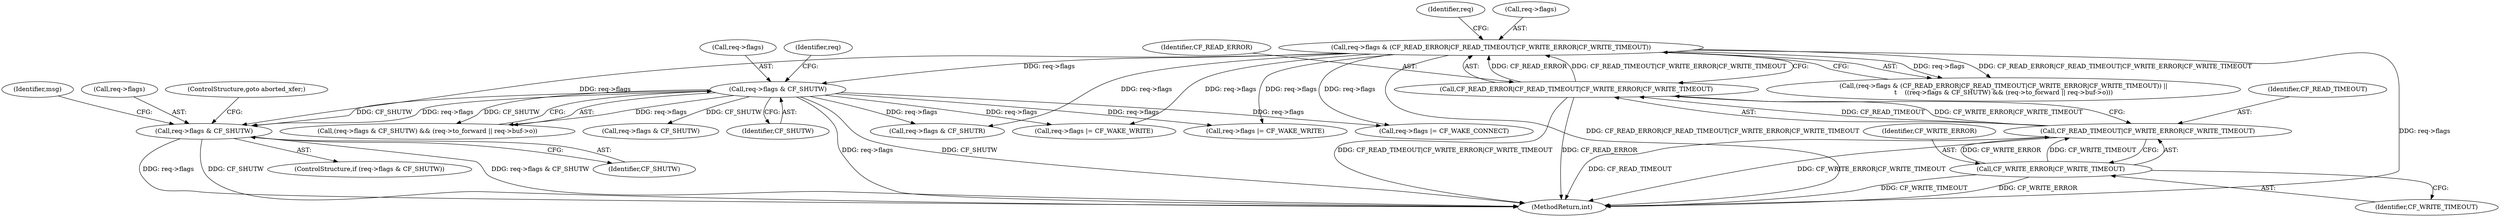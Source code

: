digraph "0_haproxy_b4d05093bc89f71377230228007e69a1434c1a0c_0@pointer" {
"1000561" [label="(Call,req->flags & CF_SHUTW)"];
"1000177" [label="(Call,req->flags & CF_SHUTW)"];
"1000165" [label="(Call,req->flags & (CF_READ_ERROR|CF_READ_TIMEOUT|CF_WRITE_ERROR|CF_WRITE_TIMEOUT))"];
"1000169" [label="(Call,CF_READ_ERROR|CF_READ_TIMEOUT|CF_WRITE_ERROR|CF_WRITE_TIMEOUT)"];
"1000171" [label="(Call,CF_READ_TIMEOUT|CF_WRITE_ERROR|CF_WRITE_TIMEOUT)"];
"1000173" [label="(Call,CF_WRITE_ERROR|CF_WRITE_TIMEOUT)"];
"1000561" [label="(Call,req->flags & CF_SHUTW)"];
"1000571" [label="(Identifier,msg)"];
"1000184" [label="(Identifier,req)"];
"1000667" [label="(Call,req->flags & CF_SHUTR)"];
"1000170" [label="(Identifier,CF_READ_ERROR)"];
"1000179" [label="(Identifier,req)"];
"1000565" [label="(Identifier,CF_SHUTW)"];
"1000166" [label="(Call,req->flags)"];
"1000560" [label="(ControlStructure,if (req->flags & CF_SHUTW))"];
"1000174" [label="(Identifier,CF_WRITE_ERROR)"];
"1000178" [label="(Call,req->flags)"];
"1000173" [label="(Call,CF_WRITE_ERROR|CF_WRITE_TIMEOUT)"];
"1001006" [label="(MethodReturn,int)"];
"1000176" [label="(Call,(req->flags & CF_SHUTW) && (req->to_forward || req->buf->o))"];
"1000320" [label="(Call,req->flags |= CF_WAKE_WRITE)"];
"1000562" [label="(Call,req->flags)"];
"1000744" [label="(Call,req->flags & CF_SHUTW)"];
"1000165" [label="(Call,req->flags & (CF_READ_ERROR|CF_READ_TIMEOUT|CF_WRITE_ERROR|CF_WRITE_TIMEOUT))"];
"1000175" [label="(Identifier,CF_WRITE_TIMEOUT)"];
"1000172" [label="(Identifier,CF_READ_TIMEOUT)"];
"1000289" [label="(Call,req->flags |= CF_WAKE_WRITE)"];
"1000181" [label="(Identifier,CF_SHUTW)"];
"1000271" [label="(Call,req->flags |= CF_WAKE_CONNECT)"];
"1000177" [label="(Call,req->flags & CF_SHUTW)"];
"1000171" [label="(Call,CF_READ_TIMEOUT|CF_WRITE_ERROR|CF_WRITE_TIMEOUT)"];
"1000169" [label="(Call,CF_READ_ERROR|CF_READ_TIMEOUT|CF_WRITE_ERROR|CF_WRITE_TIMEOUT)"];
"1000164" [label="(Call,(req->flags & (CF_READ_ERROR|CF_READ_TIMEOUT|CF_WRITE_ERROR|CF_WRITE_TIMEOUT)) ||\n\t    ((req->flags & CF_SHUTW) && (req->to_forward || req->buf->o)))"];
"1000567" [label="(ControlStructure,goto aborted_xfer;)"];
"1000561" -> "1000560"  [label="AST: "];
"1000561" -> "1000565"  [label="CFG: "];
"1000562" -> "1000561"  [label="AST: "];
"1000565" -> "1000561"  [label="AST: "];
"1000567" -> "1000561"  [label="CFG: "];
"1000571" -> "1000561"  [label="CFG: "];
"1000561" -> "1001006"  [label="DDG: req->flags"];
"1000561" -> "1001006"  [label="DDG: CF_SHUTW"];
"1000561" -> "1001006"  [label="DDG: req->flags & CF_SHUTW"];
"1000177" -> "1000561"  [label="DDG: req->flags"];
"1000177" -> "1000561"  [label="DDG: CF_SHUTW"];
"1000165" -> "1000561"  [label="DDG: req->flags"];
"1000177" -> "1000176"  [label="AST: "];
"1000177" -> "1000181"  [label="CFG: "];
"1000178" -> "1000177"  [label="AST: "];
"1000181" -> "1000177"  [label="AST: "];
"1000184" -> "1000177"  [label="CFG: "];
"1000176" -> "1000177"  [label="CFG: "];
"1000177" -> "1001006"  [label="DDG: req->flags"];
"1000177" -> "1001006"  [label="DDG: CF_SHUTW"];
"1000177" -> "1000176"  [label="DDG: req->flags"];
"1000177" -> "1000176"  [label="DDG: CF_SHUTW"];
"1000165" -> "1000177"  [label="DDG: req->flags"];
"1000177" -> "1000271"  [label="DDG: req->flags"];
"1000177" -> "1000289"  [label="DDG: req->flags"];
"1000177" -> "1000320"  [label="DDG: req->flags"];
"1000177" -> "1000667"  [label="DDG: req->flags"];
"1000177" -> "1000744"  [label="DDG: CF_SHUTW"];
"1000165" -> "1000164"  [label="AST: "];
"1000165" -> "1000169"  [label="CFG: "];
"1000166" -> "1000165"  [label="AST: "];
"1000169" -> "1000165"  [label="AST: "];
"1000179" -> "1000165"  [label="CFG: "];
"1000164" -> "1000165"  [label="CFG: "];
"1000165" -> "1001006"  [label="DDG: CF_READ_ERROR|CF_READ_TIMEOUT|CF_WRITE_ERROR|CF_WRITE_TIMEOUT"];
"1000165" -> "1001006"  [label="DDG: req->flags"];
"1000165" -> "1000164"  [label="DDG: req->flags"];
"1000165" -> "1000164"  [label="DDG: CF_READ_ERROR|CF_READ_TIMEOUT|CF_WRITE_ERROR|CF_WRITE_TIMEOUT"];
"1000169" -> "1000165"  [label="DDG: CF_READ_ERROR"];
"1000169" -> "1000165"  [label="DDG: CF_READ_TIMEOUT|CF_WRITE_ERROR|CF_WRITE_TIMEOUT"];
"1000165" -> "1000271"  [label="DDG: req->flags"];
"1000165" -> "1000289"  [label="DDG: req->flags"];
"1000165" -> "1000320"  [label="DDG: req->flags"];
"1000165" -> "1000667"  [label="DDG: req->flags"];
"1000169" -> "1000171"  [label="CFG: "];
"1000170" -> "1000169"  [label="AST: "];
"1000171" -> "1000169"  [label="AST: "];
"1000169" -> "1001006"  [label="DDG: CF_READ_TIMEOUT|CF_WRITE_ERROR|CF_WRITE_TIMEOUT"];
"1000169" -> "1001006"  [label="DDG: CF_READ_ERROR"];
"1000171" -> "1000169"  [label="DDG: CF_READ_TIMEOUT"];
"1000171" -> "1000169"  [label="DDG: CF_WRITE_ERROR|CF_WRITE_TIMEOUT"];
"1000171" -> "1000173"  [label="CFG: "];
"1000172" -> "1000171"  [label="AST: "];
"1000173" -> "1000171"  [label="AST: "];
"1000171" -> "1001006"  [label="DDG: CF_READ_TIMEOUT"];
"1000171" -> "1001006"  [label="DDG: CF_WRITE_ERROR|CF_WRITE_TIMEOUT"];
"1000173" -> "1000171"  [label="DDG: CF_WRITE_ERROR"];
"1000173" -> "1000171"  [label="DDG: CF_WRITE_TIMEOUT"];
"1000173" -> "1000175"  [label="CFG: "];
"1000174" -> "1000173"  [label="AST: "];
"1000175" -> "1000173"  [label="AST: "];
"1000173" -> "1001006"  [label="DDG: CF_WRITE_ERROR"];
"1000173" -> "1001006"  [label="DDG: CF_WRITE_TIMEOUT"];
}

